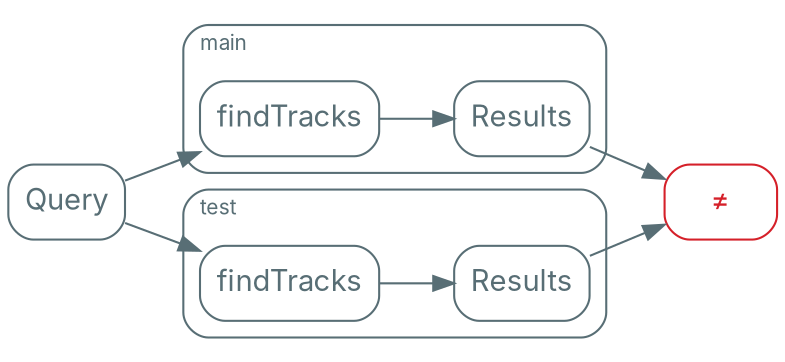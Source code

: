 digraph {
    compound=true
    bgcolor=transparent
    rankdir=LR

    // Default theme: enabled
    node[shape="rectangle" style="rounded,filled" color="#586E75" fillcolor="#ffffff" fontcolor="#586E75" fontname="Inter,Arial"]
    edge[color="#586E75" fontcolor="#586E75" fontname="Inter,Arial" fontsize=11]

    subgraph cluster_0 {
        color="#586E75"
        style=rounded
        fontcolor="#586E75"
        fontname="Inter,Arial"
        fontsize=10
        labeljust=l
        label=main

        System[label="findTracks"]
        Result[label="Results"]
    }

    subgraph cluster_1 {
        color="#586E75"
        style=rounded
        fontcolor="#586E75"
        fontname="Inter,Arial"
        fontsize=10
        labeljust=l
        label=test

        System2[label="findTracks"]
        Result2[label="Results"]
    }

    Input[label=Query]
    Relation[label="≠" color="#d52029" fontcolor="#d52029"]

    Input -> System
    Input -> System2
    System -> Result
    System2 -> Result2

    Result -> Relation
    Result2 -> Relation

}
